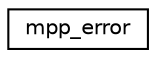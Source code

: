 digraph "Graphical Class Hierarchy"
{
 // INTERACTIVE_SVG=YES
 // LATEX_PDF_SIZE
  edge [fontname="Helvetica",fontsize="10",labelfontname="Helvetica",labelfontsize="10"];
  node [fontname="Helvetica",fontsize="10",shape=record];
  rankdir="LR";
  Node0 [label="mpp_error",height=0.2,width=0.4,color="black", fillcolor="white", style="filled",URL="$interfacempp__mod_1_1mpp__error.html",tooltip="Error handler."];
}
